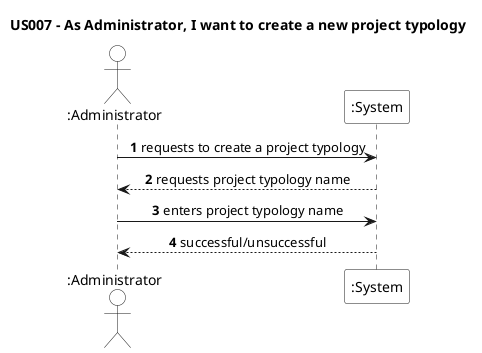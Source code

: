 @startuml

skinparam sequenceMessageAlign center
autonumber

title US007 - As Administrator, I want to create a new project typology

actor ":Administrator" as Administrator #white
participant ":System" as System #white

Administrator -> System : requests to create a project typology
System --> Administrator: requests project typology name
Administrator -> System : enters project typology name
System --> Administrator: successful/unsuccessful

@enduml